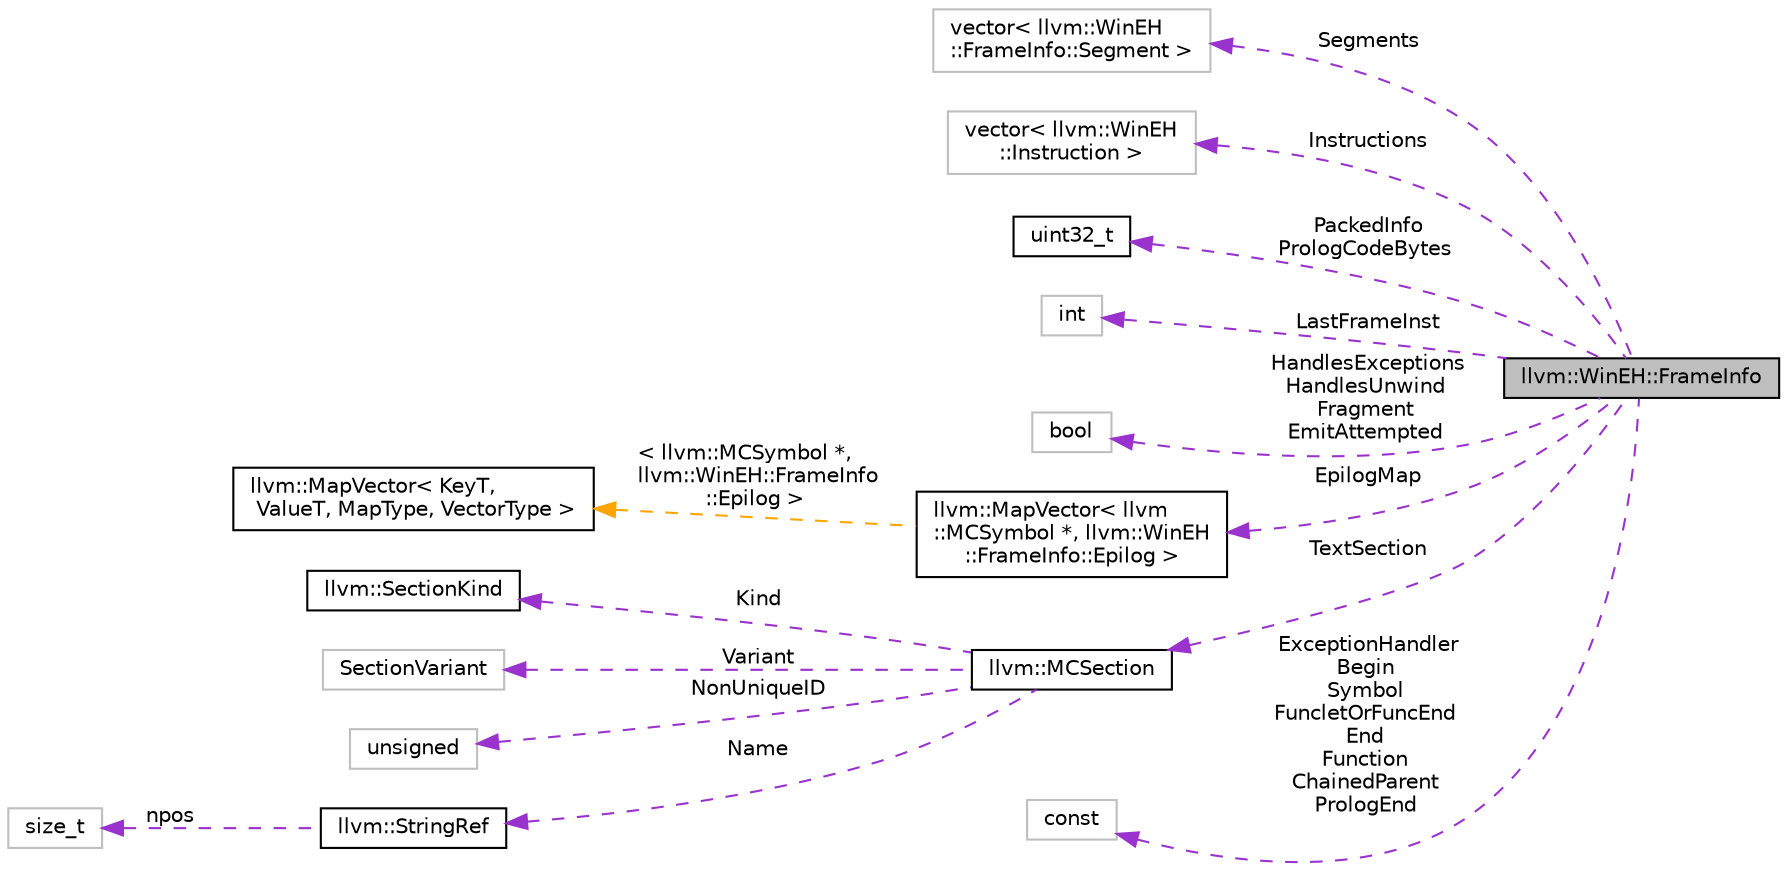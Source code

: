 digraph "llvm::WinEH::FrameInfo"
{
 // LATEX_PDF_SIZE
  bgcolor="transparent";
  edge [fontname="Helvetica",fontsize="10",labelfontname="Helvetica",labelfontsize="10"];
  node [fontname="Helvetica",fontsize="10",shape=record];
  rankdir="LR";
  Node1 [label="llvm::WinEH::FrameInfo",height=0.2,width=0.4,color="black", fillcolor="grey75", style="filled", fontcolor="black",tooltip=" "];
  Node2 -> Node1 [dir="back",color="darkorchid3",fontsize="10",style="dashed",label=" Segments" ,fontname="Helvetica"];
  Node2 [label="vector\< llvm::WinEH\l::FrameInfo::Segment \>",height=0.2,width=0.4,color="grey75",tooltip=" "];
  Node3 -> Node1 [dir="back",color="darkorchid3",fontsize="10",style="dashed",label=" Instructions" ,fontname="Helvetica"];
  Node3 [label="vector\< llvm::WinEH\l::Instruction \>",height=0.2,width=0.4,color="grey75",tooltip=" "];
  Node4 -> Node1 [dir="back",color="darkorchid3",fontsize="10",style="dashed",label=" PackedInfo\nPrologCodeBytes" ,fontname="Helvetica"];
  Node4 [label="uint32_t",height=0.2,width=0.4,color="black",URL="$classuint32__t.html",tooltip=" "];
  Node5 -> Node1 [dir="back",color="darkorchid3",fontsize="10",style="dashed",label=" LastFrameInst" ,fontname="Helvetica"];
  Node5 [label="int",height=0.2,width=0.4,color="grey75",tooltip=" "];
  Node6 -> Node1 [dir="back",color="darkorchid3",fontsize="10",style="dashed",label=" HandlesExceptions\nHandlesUnwind\nFragment\nEmitAttempted" ,fontname="Helvetica"];
  Node6 [label="bool",height=0.2,width=0.4,color="grey75",tooltip=" "];
  Node7 -> Node1 [dir="back",color="darkorchid3",fontsize="10",style="dashed",label=" EpilogMap" ,fontname="Helvetica"];
  Node7 [label="llvm::MapVector\< llvm\l::MCSymbol *, llvm::WinEH\l::FrameInfo::Epilog \>",height=0.2,width=0.4,color="black",URL="$classllvm_1_1MapVector.html",tooltip=" "];
  Node8 -> Node7 [dir="back",color="orange",fontsize="10",style="dashed",label=" \< llvm::MCSymbol *,\l llvm::WinEH::FrameInfo\l::Epilog \>" ,fontname="Helvetica"];
  Node8 [label="llvm::MapVector\< KeyT,\l ValueT, MapType, VectorType \>",height=0.2,width=0.4,color="black",URL="$classllvm_1_1MapVector.html",tooltip="This class implements a map that also provides access to all stored values in a deterministic order."];
  Node9 -> Node1 [dir="back",color="darkorchid3",fontsize="10",style="dashed",label=" TextSection" ,fontname="Helvetica"];
  Node9 [label="llvm::MCSection",height=0.2,width=0.4,color="black",URL="$classllvm_1_1MCSection.html",tooltip="Instances of this class represent a uniqued identifier for a section in the current translation unit."];
  Node10 -> Node9 [dir="back",color="darkorchid3",fontsize="10",style="dashed",label=" Kind" ,fontname="Helvetica"];
  Node10 [label="llvm::SectionKind",height=0.2,width=0.4,color="black",URL="$classllvm_1_1SectionKind.html",tooltip="SectionKind - This is a simple POD value that classifies the properties of a section."];
  Node11 -> Node9 [dir="back",color="darkorchid3",fontsize="10",style="dashed",label=" Variant" ,fontname="Helvetica"];
  Node11 [label="SectionVariant",height=0.2,width=0.4,color="grey75",tooltip=" "];
  Node12 -> Node9 [dir="back",color="darkorchid3",fontsize="10",style="dashed",label=" NonUniqueID" ,fontname="Helvetica"];
  Node12 [label="unsigned",height=0.2,width=0.4,color="grey75",tooltip=" "];
  Node13 -> Node9 [dir="back",color="darkorchid3",fontsize="10",style="dashed",label=" Name" ,fontname="Helvetica"];
  Node13 [label="llvm::StringRef",height=0.2,width=0.4,color="black",URL="$classllvm_1_1StringRef.html",tooltip="StringRef - Represent a constant reference to a string, i.e."];
  Node14 -> Node13 [dir="back",color="darkorchid3",fontsize="10",style="dashed",label=" npos" ,fontname="Helvetica"];
  Node14 [label="size_t",height=0.2,width=0.4,color="grey75",tooltip=" "];
  Node15 -> Node1 [dir="back",color="darkorchid3",fontsize="10",style="dashed",label=" ExceptionHandler\nBegin\nSymbol\nFuncletOrFuncEnd\nEnd\nFunction\nChainedParent\nPrologEnd" ,fontname="Helvetica"];
  Node15 [label="const",height=0.2,width=0.4,color="grey75",tooltip=" "];
}
